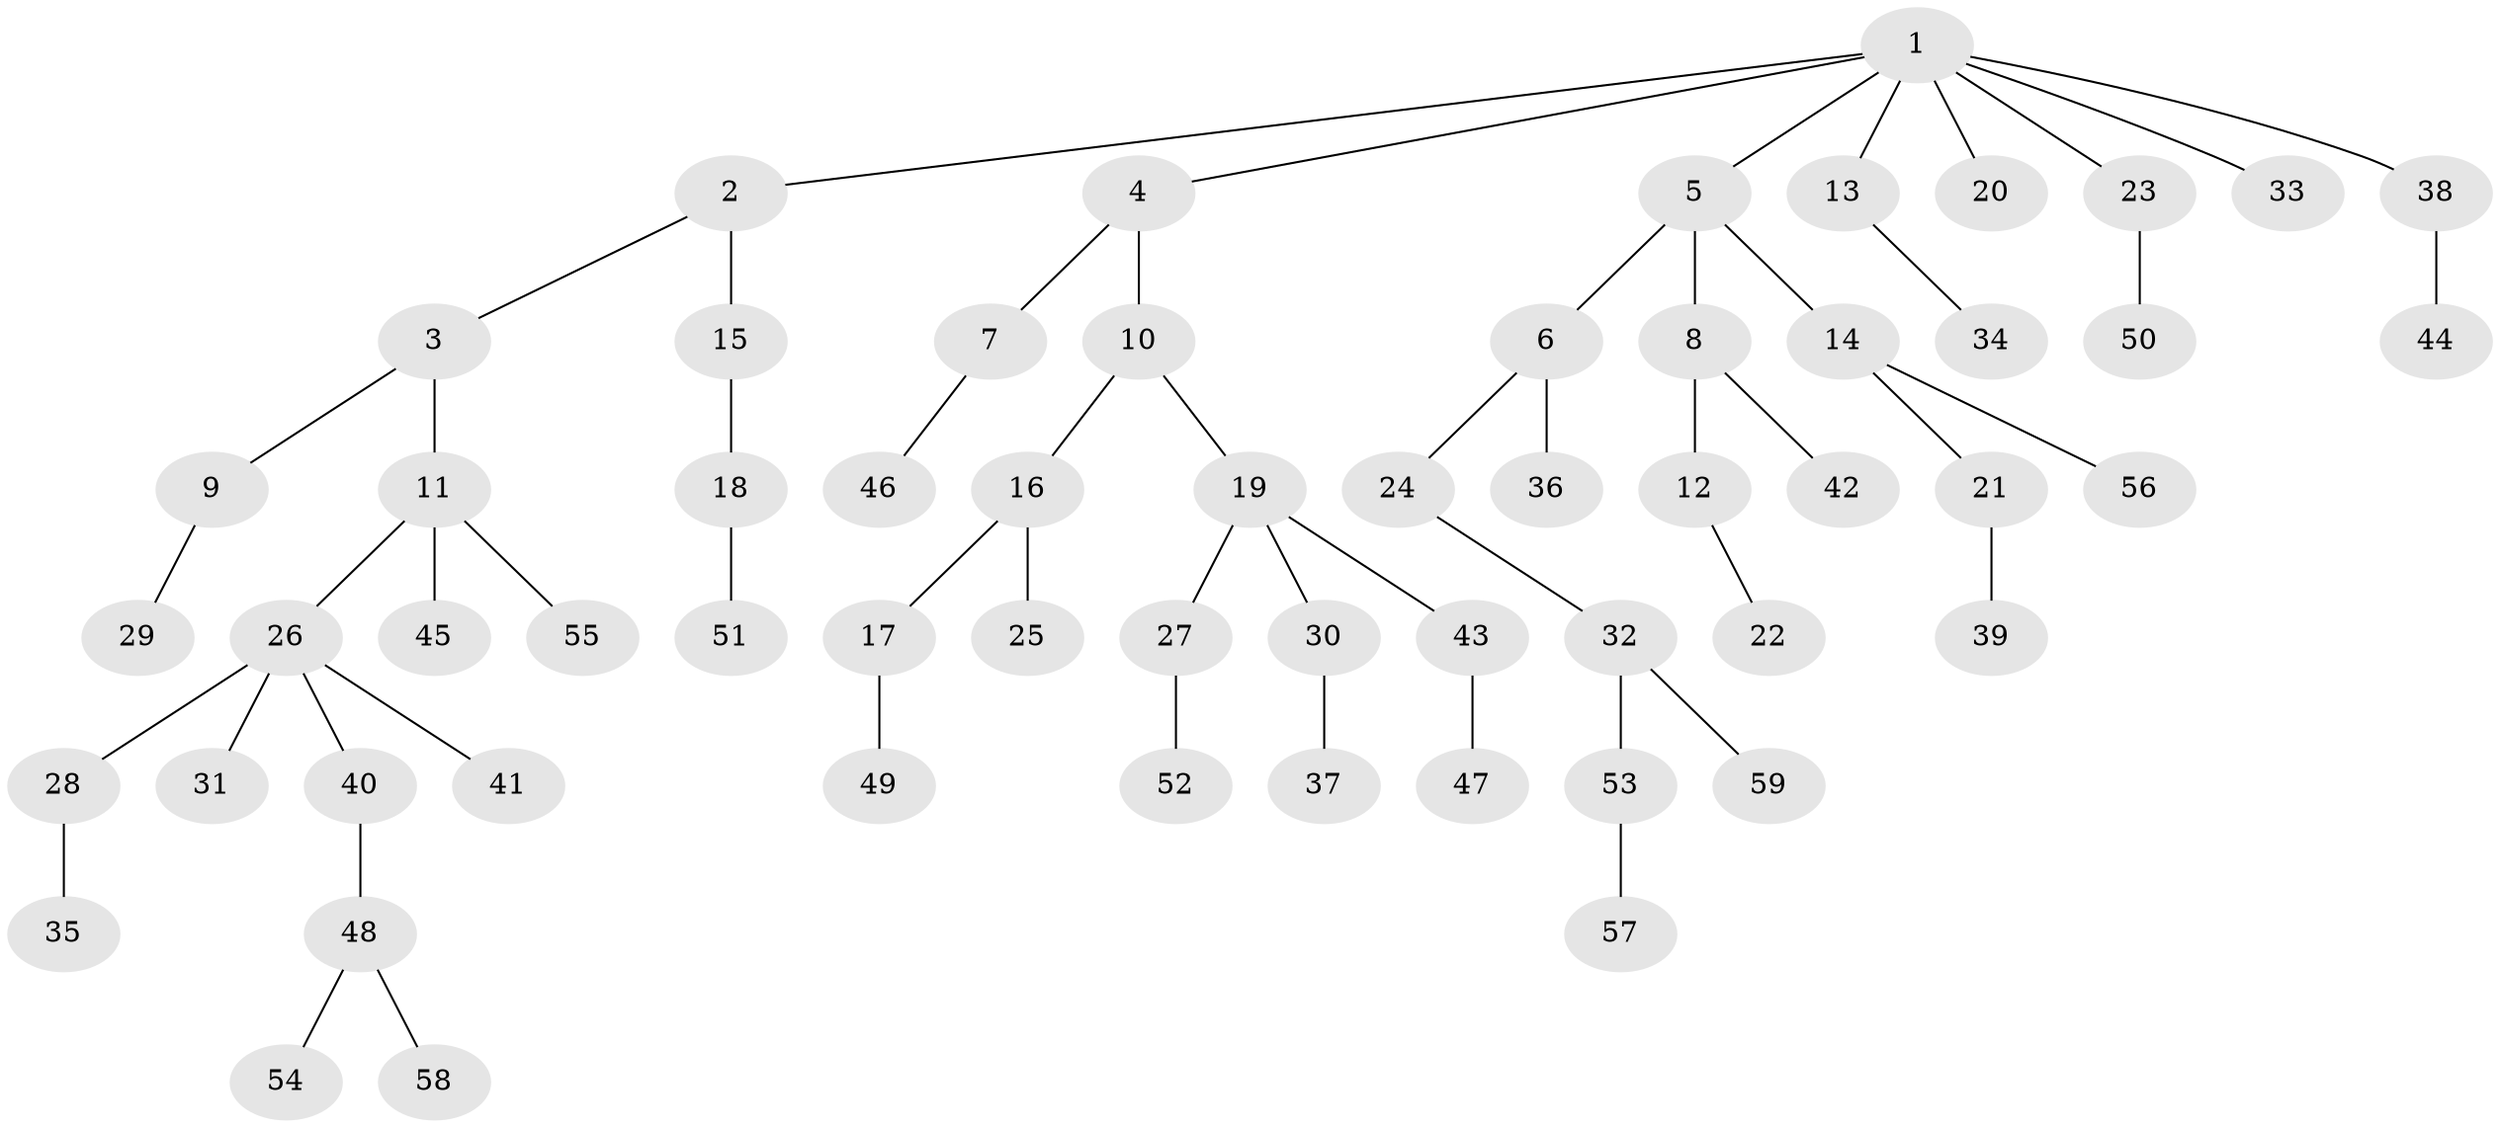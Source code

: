 // original degree distribution, {8: 0.01020408163265306, 3: 0.12244897959183673, 4: 0.09183673469387756, 2: 0.29591836734693877, 5: 0.01020408163265306, 1: 0.45918367346938777, 6: 0.01020408163265306}
// Generated by graph-tools (version 1.1) at 2025/51/03/04/25 22:51:40]
// undirected, 59 vertices, 58 edges
graph export_dot {
  node [color=gray90,style=filled];
  1;
  2;
  3;
  4;
  5;
  6;
  7;
  8;
  9;
  10;
  11;
  12;
  13;
  14;
  15;
  16;
  17;
  18;
  19;
  20;
  21;
  22;
  23;
  24;
  25;
  26;
  27;
  28;
  29;
  30;
  31;
  32;
  33;
  34;
  35;
  36;
  37;
  38;
  39;
  40;
  41;
  42;
  43;
  44;
  45;
  46;
  47;
  48;
  49;
  50;
  51;
  52;
  53;
  54;
  55;
  56;
  57;
  58;
  59;
  1 -- 2 [weight=1.0];
  1 -- 4 [weight=1.0];
  1 -- 5 [weight=1.0];
  1 -- 13 [weight=1.0];
  1 -- 20 [weight=1.0];
  1 -- 23 [weight=1.0];
  1 -- 33 [weight=1.0];
  1 -- 38 [weight=1.0];
  2 -- 3 [weight=1.0];
  2 -- 15 [weight=1.0];
  3 -- 9 [weight=1.0];
  3 -- 11 [weight=1.0];
  4 -- 7 [weight=1.0];
  4 -- 10 [weight=1.0];
  5 -- 6 [weight=1.0];
  5 -- 8 [weight=1.0];
  5 -- 14 [weight=1.0];
  6 -- 24 [weight=1.0];
  6 -- 36 [weight=1.0];
  7 -- 46 [weight=1.0];
  8 -- 12 [weight=1.0];
  8 -- 42 [weight=1.0];
  9 -- 29 [weight=1.0];
  10 -- 16 [weight=1.0];
  10 -- 19 [weight=1.0];
  11 -- 26 [weight=1.0];
  11 -- 45 [weight=1.0];
  11 -- 55 [weight=1.0];
  12 -- 22 [weight=1.0];
  13 -- 34 [weight=1.0];
  14 -- 21 [weight=1.0];
  14 -- 56 [weight=1.0];
  15 -- 18 [weight=1.0];
  16 -- 17 [weight=1.0];
  16 -- 25 [weight=1.0];
  17 -- 49 [weight=1.0];
  18 -- 51 [weight=1.0];
  19 -- 27 [weight=1.0];
  19 -- 30 [weight=1.0];
  19 -- 43 [weight=1.0];
  21 -- 39 [weight=1.0];
  23 -- 50 [weight=1.0];
  24 -- 32 [weight=1.0];
  26 -- 28 [weight=1.0];
  26 -- 31 [weight=1.0];
  26 -- 40 [weight=1.0];
  26 -- 41 [weight=1.0];
  27 -- 52 [weight=1.0];
  28 -- 35 [weight=1.0];
  30 -- 37 [weight=1.0];
  32 -- 53 [weight=1.0];
  32 -- 59 [weight=1.0];
  38 -- 44 [weight=1.0];
  40 -- 48 [weight=1.0];
  43 -- 47 [weight=1.0];
  48 -- 54 [weight=1.0];
  48 -- 58 [weight=1.0];
  53 -- 57 [weight=1.0];
}
